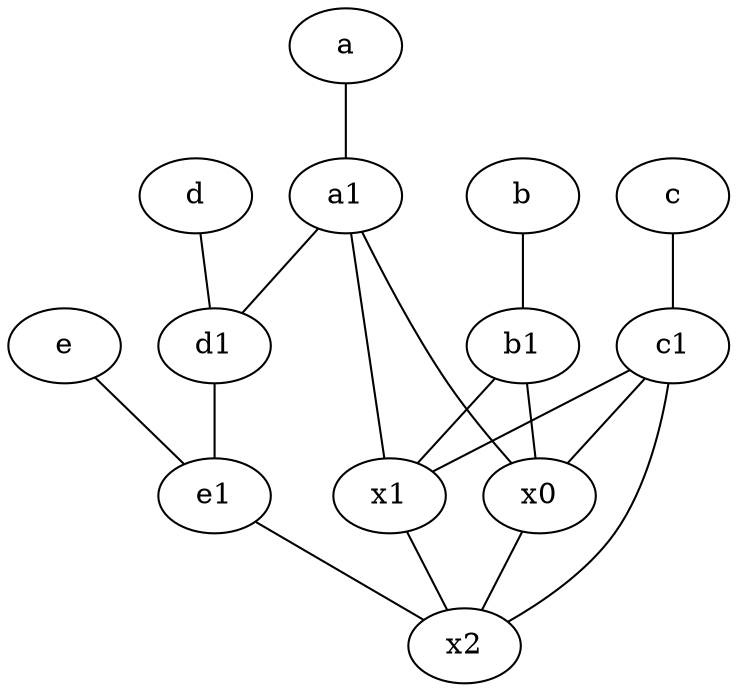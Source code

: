 graph {
	node [labelfontsize=50]
	c1 [labelfontsize=50 pos="4.5,3!"]
	e [labelfontsize=50 pos="7,9!"]
	d [labelfontsize=50 pos="2,5!"]
	x2 [labelfontsize=50]
	e1 [labelfontsize=50 pos="7,7!"]
	a [labelfontsize=50 pos="8,2!"]
	x1 [labelfontsize=50]
	c [labelfontsize=50 pos="4.5,2!"]
	d1 [labelfontsize=50 pos="3,5!"]
	b1 [labelfontsize=50 pos="9,4!"]
	x0 [labelfontsize=50]
	a1 [labelfontsize=50 pos="8,3!"]
	b [labelfontsize=50 pos="10,4!"]
	b -- b1
	c1 -- x0
	a1 -- x1
	a1 -- x0
	e1 -- x2
	b1 -- x0
	d1 -- e1
	a -- a1
	d -- d1
	x1 -- x2
	c -- c1
	b1 -- x1
	c1 -- x2
	c1 -- x1
	e -- e1
	x0 -- x2
	a1 -- d1
}
